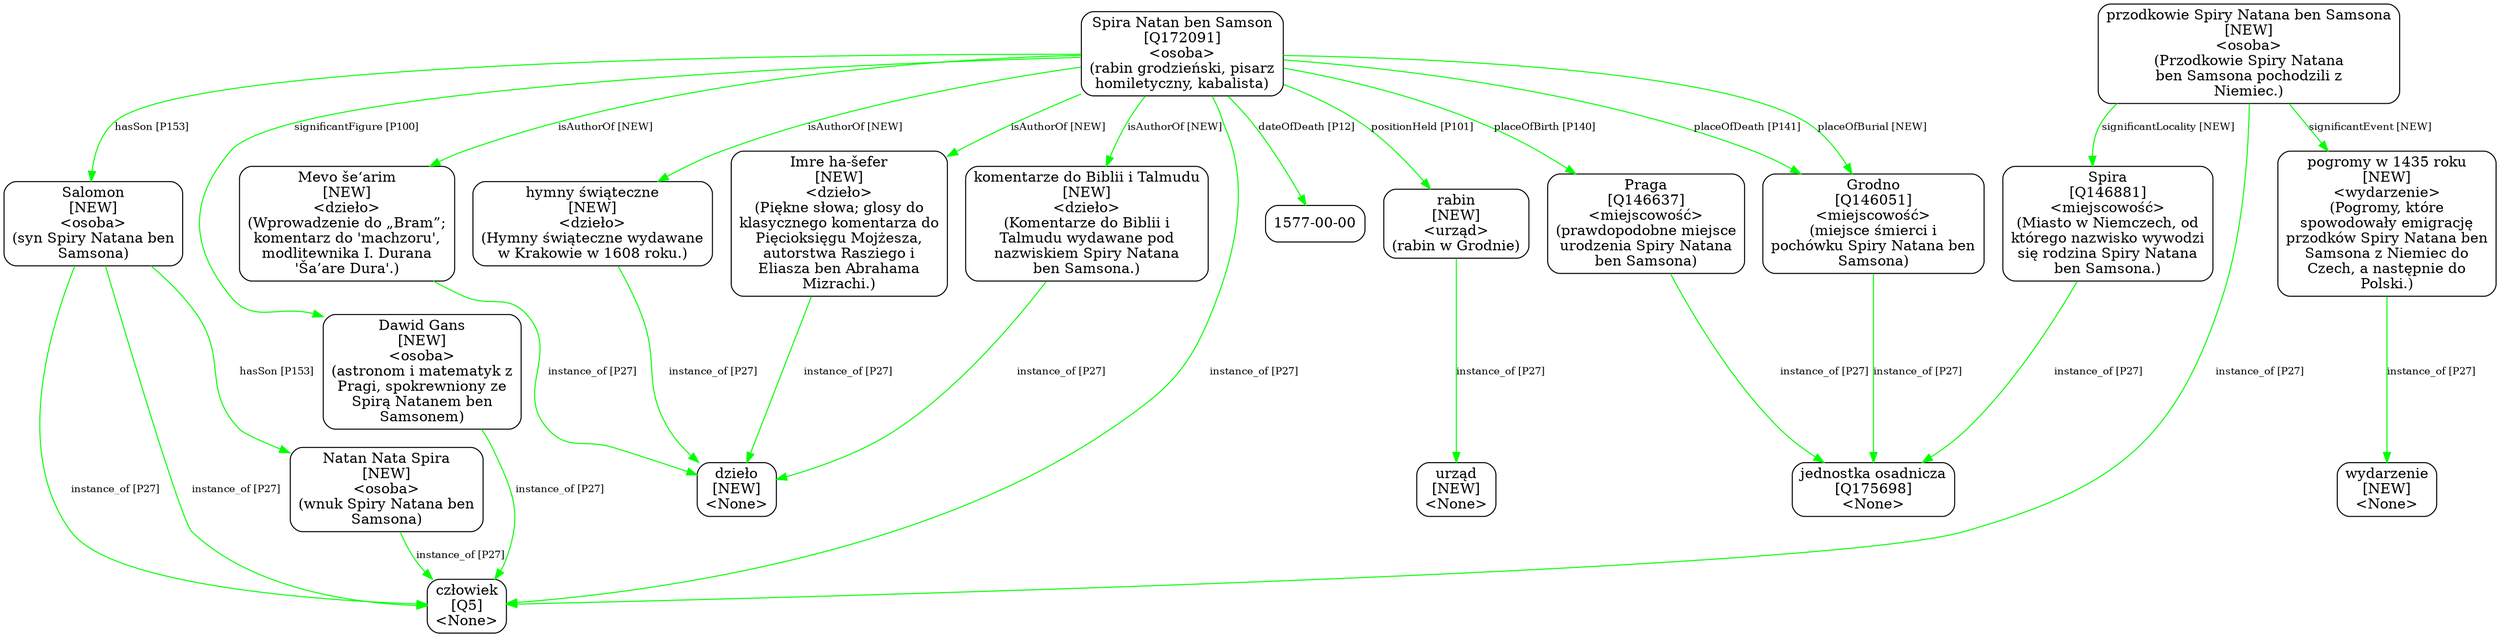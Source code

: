 digraph {
	node [shape=box,
		style=rounded
	];
	edge [fontsize=10];
	"Spira Natan ben Samson
[Q172091]
<osoba>
(rabin grodzieński, pisarz
homiletyczny, kabalista)"	[color=black,
		label="Spira Natan ben Samson
[Q172091]
<osoba>
(rabin grodzieński, pisarz
homiletyczny, kabalista)"];
	"rabin
[NEW]
<urząd>
(rabin w Grodnie)"	[color=black,
		label="rabin
[NEW]
<urząd>
(rabin w Grodnie)"];
	"Spira Natan ben Samson
[Q172091]
<osoba>
(rabin grodzieński, pisarz
homiletyczny, kabalista)" -> "rabin
[NEW]
<urząd>
(rabin w Grodnie)"	[color=green,
		label="positionHeld [P101]"];
	"Praga
[Q146637]
<miejscowość>
(prawdopodobne miejsce
urodzenia Spiry Natana
ben Samsona)"	[color=black,
		label="Praga
[Q146637]
<miejscowość>
(prawdopodobne miejsce
urodzenia Spiry Natana
ben Samsona)"];
	"Spira Natan ben Samson
[Q172091]
<osoba>
(rabin grodzieński, pisarz
homiletyczny, kabalista)" -> "Praga
[Q146637]
<miejscowość>
(prawdopodobne miejsce
urodzenia Spiry Natana
ben Samsona)"	[color=green,
		label="placeOfBirth [P140]"];
	"Grodno
[Q146051]
<miejscowość>
(miejsce śmierci i
pochówku Spiry Natana ben
Samsona)"	[color=black,
		label="Grodno
[Q146051]
<miejscowość>
(miejsce śmierci i
pochówku Spiry Natana ben
Samsona)"];
	"Spira Natan ben Samson
[Q172091]
<osoba>
(rabin grodzieński, pisarz
homiletyczny, kabalista)" -> "Grodno
[Q146051]
<miejscowość>
(miejsce śmierci i
pochówku Spiry Natana ben
Samsona)"	[color=green,
		label="placeOfDeath [P141]"];
	"Spira Natan ben Samson
[Q172091]
<osoba>
(rabin grodzieński, pisarz
homiletyczny, kabalista)" -> "Grodno
[Q146051]
<miejscowość>
(miejsce śmierci i
pochówku Spiry Natana ben
Samsona)"	[color=green,
		label="placeOfBurial [NEW]"];
	"Salomon
[NEW]
<osoba>
(syn Spiry Natana ben
Samsona)"	[color=black,
		label="Salomon
[NEW]
<osoba>
(syn Spiry Natana ben
Samsona)"];
	"Spira Natan ben Samson
[Q172091]
<osoba>
(rabin grodzieński, pisarz
homiletyczny, kabalista)" -> "Salomon
[NEW]
<osoba>
(syn Spiry Natana ben
Samsona)"	[color=green,
		label="hasSon [P153]"];
	"Dawid Gans
[NEW]
<osoba>
(astronom i matematyk z
Pragi, spokrewniony ze
Spirą Natanem ben
Samsonem)"	[color=black,
		label="Dawid Gans
[NEW]
<osoba>
(astronom i matematyk z
Pragi, spokrewniony ze
Spirą Natanem ben
Samsonem)"];
	"Spira Natan ben Samson
[Q172091]
<osoba>
(rabin grodzieński, pisarz
homiletyczny, kabalista)" -> "Dawid Gans
[NEW]
<osoba>
(astronom i matematyk z
Pragi, spokrewniony ze
Spirą Natanem ben
Samsonem)"	[color=green,
		label="significantFigure [P100]"];
	"Mevo še‘arim
[NEW]
<dzieło>
(Wprowadzenie do „Bram”;
komentarz do 'machzoru',
modlitewnika I. Durana
'Ša’are Dura'.)"	[color=black,
		label="Mevo še‘arim
[NEW]
<dzieło>
(Wprowadzenie do „Bram”;
komentarz do 'machzoru',
modlitewnika I. Durana
'Ša’are Dura'.)"];
	"Spira Natan ben Samson
[Q172091]
<osoba>
(rabin grodzieński, pisarz
homiletyczny, kabalista)" -> "Mevo še‘arim
[NEW]
<dzieło>
(Wprowadzenie do „Bram”;
komentarz do 'machzoru',
modlitewnika I. Durana
'Ša’are Dura'.)"	[color=green,
		label="isAuthorOf [NEW]"];
	"Imre ha-šefer
[NEW]
<dzieło>
(Piękne słowa; glosy do
klasycznego komentarza do
Pięcioksięgu Mojżesza,
autorstwa Rasziego \
i
Eliasza ben Abrahama
Mizrachi.)"	[color=black,
		label="Imre ha-šefer
[NEW]
<dzieło>
(Piękne słowa; glosy do
klasycznego komentarza do
Pięcioksięgu Mojżesza,
autorstwa Rasziego \
i
Eliasza ben Abrahama
Mizrachi.)"];
	"Spira Natan ben Samson
[Q172091]
<osoba>
(rabin grodzieński, pisarz
homiletyczny, kabalista)" -> "Imre ha-šefer
[NEW]
<dzieło>
(Piękne słowa; glosy do
klasycznego komentarza do
Pięcioksięgu Mojżesza,
autorstwa Rasziego \
i
Eliasza ben Abrahama
Mizrachi.)"	[color=green,
		label="isAuthorOf [NEW]"];
	"komentarze do Biblii i Talmudu
[NEW]
<dzieło>
(Komentarze do Biblii i
Talmudu wydawane pod
nazwiskiem Spiry Natana
ben Samsona.)"	[color=black,
		label="komentarze do Biblii i Talmudu
[NEW]
<dzieło>
(Komentarze do Biblii i
Talmudu wydawane pod
nazwiskiem Spiry Natana
ben Samsona.)"];
	"Spira Natan ben Samson
[Q172091]
<osoba>
(rabin grodzieński, pisarz
homiletyczny, kabalista)" -> "komentarze do Biblii i Talmudu
[NEW]
<dzieło>
(Komentarze do Biblii i
Talmudu wydawane pod
nazwiskiem Spiry Natana
ben Samsona.)"	[color=green,
		label="isAuthorOf [NEW]"];
	"hymny świąteczne
[NEW]
<dzieło>
(Hymny świąteczne wydawane
w Krakowie w 1608 roku.)"	[color=black,
		label="hymny świąteczne
[NEW]
<dzieło>
(Hymny świąteczne wydawane
w Krakowie w 1608 roku.)"];
	"Spira Natan ben Samson
[Q172091]
<osoba>
(rabin grodzieński, pisarz
homiletyczny, kabalista)" -> "hymny świąteczne
[NEW]
<dzieło>
(Hymny świąteczne wydawane
w Krakowie w 1608 roku.)"	[color=green,
		label="isAuthorOf [NEW]"];
	"Spira Natan ben Samson
[Q172091]
<osoba>
(rabin grodzieński, pisarz
homiletyczny, kabalista)" -> "1577-00-00"	[color=green,
		label="dateOfDeath [P12]",
		minlen=1];
	"Spira Natan ben Samson
[Q172091]
<osoba>
(rabin grodzieński, pisarz
homiletyczny, kabalista)" -> "człowiek
[Q5]
<None>"	[color=green,
		label="instance_of [P27]"];
	"rabin
[NEW]
<urząd>
(rabin w Grodnie)" -> "urząd
[NEW]
<None>"	[color=green,
		label="instance_of [P27]",
		minlen=1];
	"Praga
[Q146637]
<miejscowość>
(prawdopodobne miejsce
urodzenia Spiry Natana
ben Samsona)" -> "jednostka osadnicza
[Q175698]
<None>"	[color=green,
		label="instance_of [P27]"];
	"Grodno
[Q146051]
<miejscowość>
(miejsce śmierci i
pochówku Spiry Natana ben
Samsona)" -> "jednostka osadnicza
[Q175698]
<None>"	[color=green,
		label="instance_of [P27]"];
	"Natan Nata Spira
[NEW]
<osoba>
(wnuk Spiry Natana ben
Samsona)"	[color=black,
		label="Natan Nata Spira
[NEW]
<osoba>
(wnuk Spiry Natana ben
Samsona)"];
	"Salomon
[NEW]
<osoba>
(syn Spiry Natana ben
Samsona)" -> "Natan Nata Spira
[NEW]
<osoba>
(wnuk Spiry Natana ben
Samsona)"	[color=green,
		label="hasSon [P153]"];
	"Salomon
[NEW]
<osoba>
(syn Spiry Natana ben
Samsona)" -> "człowiek
[Q5]
<None>"	[color=green,
		label="instance_of [P27]"];
	"Salomon
[NEW]
<osoba>
(syn Spiry Natana ben
Samsona)" -> "człowiek
[Q5]
<None>"	[color=green,
		label="instance_of [P27]"];
	"Natan Nata Spira
[NEW]
<osoba>
(wnuk Spiry Natana ben
Samsona)" -> "człowiek
[Q5]
<None>"	[color=green,
		label="instance_of [P27]"];
	"Dawid Gans
[NEW]
<osoba>
(astronom i matematyk z
Pragi, spokrewniony ze
Spirą Natanem ben
Samsonem)" -> "człowiek
[Q5]
<None>"	[color=green,
		label="instance_of [P27]"];
	"Mevo še‘arim
[NEW]
<dzieło>
(Wprowadzenie do „Bram”;
komentarz do 'machzoru',
modlitewnika I. Durana
'Ša’are Dura'.)" -> "dzieło
[NEW]
<None>"	[color=green,
		label="instance_of [P27]"];
	"Imre ha-šefer
[NEW]
<dzieło>
(Piękne słowa; glosy do
klasycznego komentarza do
Pięcioksięgu Mojżesza,
autorstwa Rasziego \
i
Eliasza ben Abrahama
Mizrachi.)" -> "dzieło
[NEW]
<None>"	[color=green,
		label="instance_of [P27]"];
	"komentarze do Biblii i Talmudu
[NEW]
<dzieło>
(Komentarze do Biblii i
Talmudu wydawane pod
nazwiskiem Spiry Natana
ben Samsona.)" -> "dzieło
[NEW]
<None>"	[color=green,
		label="instance_of [P27]"];
	"hymny świąteczne
[NEW]
<dzieło>
(Hymny świąteczne wydawane
w Krakowie w 1608 roku.)" -> "dzieło
[NEW]
<None>"	[color=green,
		label="instance_of [P27]"];
	"przodkowie Spiry Natana ben Samsona
[NEW]
<osoba>
(Przodkowie Spiry Natana
ben Samsona pochodzili z
Niemiec.)"	[color=black,
		label="przodkowie Spiry Natana ben Samsona
[NEW]
<osoba>
(Przodkowie Spiry Natana
ben Samsona pochodzili z
Niemiec.)"];
	"Spira
[Q146881]
<miejscowość>
(Miasto w Niemczech, od
którego nazwisko wywodzi
się rodzina Spiry Natana
ben Samsona.)"	[color=black,
		label="Spira
[Q146881]
<miejscowość>
(Miasto w Niemczech, od
którego nazwisko wywodzi
się rodzina Spiry Natana
ben Samsona.)"];
	"przodkowie Spiry Natana ben Samsona
[NEW]
<osoba>
(Przodkowie Spiry Natana
ben Samsona pochodzili z
Niemiec.)" -> "Spira
[Q146881]
<miejscowość>
(Miasto w Niemczech, od
którego nazwisko wywodzi
się rodzina Spiry Natana
ben Samsona.)"	[color=green,
		label="significantLocality [NEW]"];
	"pogromy w 1435 roku
[NEW]
<wydarzenie>
(Pogromy, które
spowodowały emigrację
przodków Spiry Natana ben
Samsona z Niemiec do
\
Czech, a następnie do
Polski.)"	[color=black,
		label="pogromy w 1435 roku
[NEW]
<wydarzenie>
(Pogromy, które
spowodowały emigrację
przodków Spiry Natana ben
Samsona z Niemiec do
\
Czech, a następnie do
Polski.)"];
	"przodkowie Spiry Natana ben Samsona
[NEW]
<osoba>
(Przodkowie Spiry Natana
ben Samsona pochodzili z
Niemiec.)" -> "pogromy w 1435 roku
[NEW]
<wydarzenie>
(Pogromy, które
spowodowały emigrację
przodków Spiry Natana ben
Samsona z Niemiec do
\
Czech, a następnie do
Polski.)"	[color=green,
		label="significantEvent [NEW]"];
	"przodkowie Spiry Natana ben Samsona
[NEW]
<osoba>
(Przodkowie Spiry Natana
ben Samsona pochodzili z
Niemiec.)" -> "człowiek
[Q5]
<None>"	[color=green,
		label="instance_of [P27]"];
	"Spira
[Q146881]
<miejscowość>
(Miasto w Niemczech, od
którego nazwisko wywodzi
się rodzina Spiry Natana
ben Samsona.)" -> "jednostka osadnicza
[Q175698]
<None>"	[color=green,
		label="instance_of [P27]"];
	"pogromy w 1435 roku
[NEW]
<wydarzenie>
(Pogromy, które
spowodowały emigrację
przodków Spiry Natana ben
Samsona z Niemiec do
\
Czech, a następnie do
Polski.)" -> "wydarzenie
[NEW]
<None>"	[color=green,
		label="instance_of [P27]",
		minlen=1];
}
